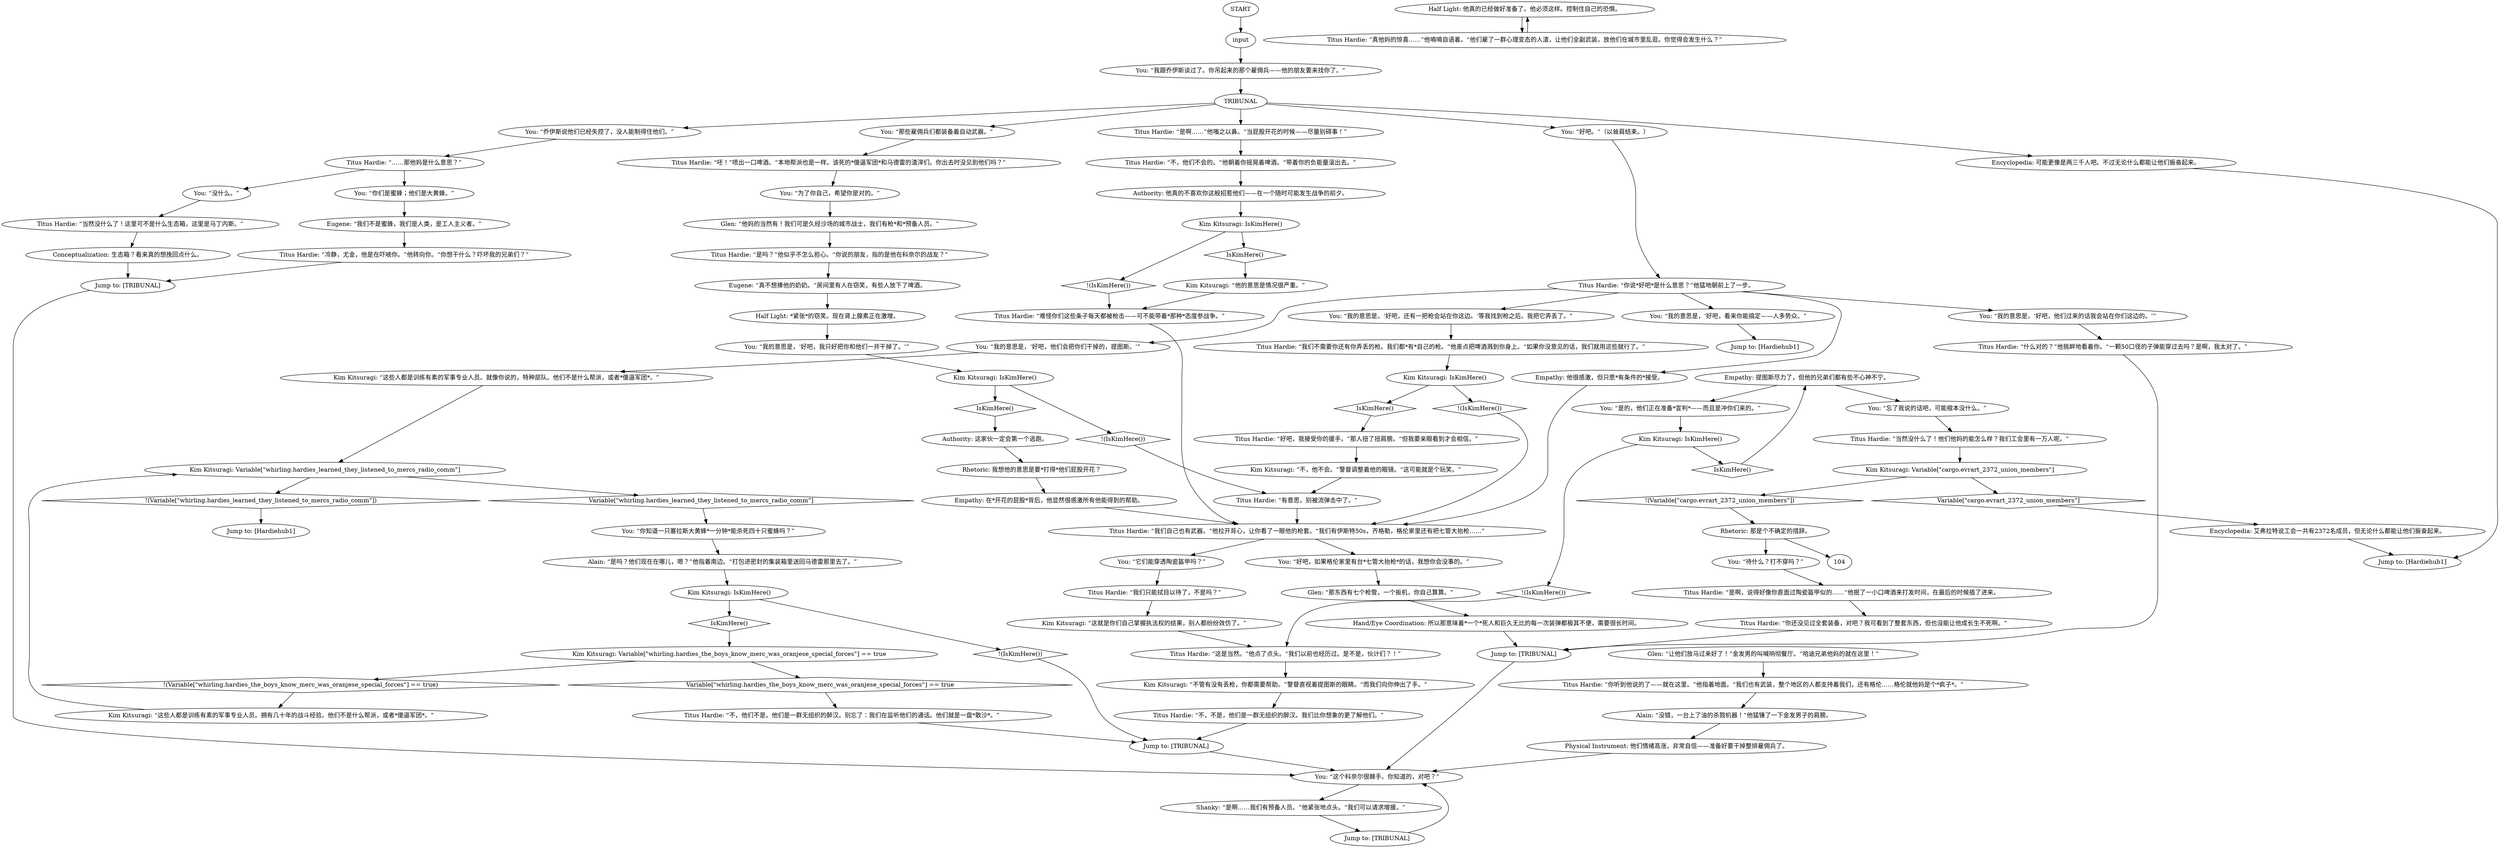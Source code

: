 # WHIRLING F1 /  MERC TRIBUNAL WARNING
# WARNING THE BOYS ABOUT MERC TRIBUNAL
# ==================================================
digraph G {
	  0 [label="START"];
	  1 [label="input"];
	  2 [label="You: “我的意思是，‘好吧，还有一把枪会站在你这边。’等我找到枪之后。我把它弄丢了。”"];
	  3 [label="Kim Kitsuragi: IsKimHere()"];
	  4 [label="IsKimHere()", shape=diamond];
	  5 [label="!(IsKimHere())", shape=diamond];
	  6 [label="Kim Kitsuragi: “这些人都是训练有素的军事专业人员。拥有几十年的战斗经验。他们不是什么帮派，或者*傻逼军团*。”"];
	  7 [label="You: “是的，他们正在准备*宣判*——而且是冲你们来的。”"];
	  8 [label="You: “你们是蜜蜂；他们是大黄蜂。”"];
	  9 [label="Jump to: [TRIBUNAL]"];
	  10 [label="Conceptualization: 生态箱？看来真的想挽回点什么。"];
	  11 [label="Empathy: 在*开花的屁股*背后，他显然很感激所有他能得到的帮助。"];
	  12 [label="You: “我跟乔伊斯谈过了。你吊起来的那个雇佣兵——他的朋友要来找你了。”"];
	  13 [label="You: “好吧。”（以耸肩结束。）"];
	  14 [label="You: “它们能穿透陶瓷盔甲吗？”"];
	  15 [label="You: “乔伊斯说他们已经失控了，没人能制得住他们。”"];
	  16 [label="You: “好吧，如果格伦家里有台*七管大抬枪*的话，我想你会没事的。”"];
	  17 [label="Half Light: *紧张*的窃笑。现在肾上腺素正在激增。"];
	  18 [label="Titus Hardie: “当然没什么了！他们他妈的能怎么样？我们工会里有一万人呢。“"];
	  19 [label="Titus Hardie: “难怪你们这些条子每天都被枪击——可不能带着*那种*态度参战争。”"];
	  20 [label="Jump to: [TRIBUNAL]"];
	  21 [label="Kim Kitsuragi: IsKimHere()"];
	  22 [label="IsKimHere()", shape=diamond];
	  23 [label="!(IsKimHere())", shape=diamond];
	  24 [label="Kim Kitsuragi: “他的意思是情况很严重。”"];
	  25 [label="Kim Kitsuragi: IsKimHere()"];
	  26 [label="IsKimHere()", shape=diamond];
	  27 [label="!(IsKimHere())", shape=diamond];
	  28 [label="Encyclopedia: 艾弗拉特说工会一共有2372名成员，但无论什么都能让他们振奋起来。"];
	  29 [label="Glen: “那东西有七个枪管，一个扳机，你自己算算。”"];
	  30 [label="Kim Kitsuragi: Variable[\"whirling.hardies_learned_they_listened_to_mercs_radio_comm\"]"];
	  31 [label="Variable[\"whirling.hardies_learned_they_listened_to_mercs_radio_comm\"]", shape=diamond];
	  32 [label="!(Variable[\"whirling.hardies_learned_they_listened_to_mercs_radio_comm\"])", shape=diamond];
	  33 [label="Alain: “没错，一台上了油的杀戮机器！”他猛锤了一下金发男子的肩膀。"];
	  34 [label="Physical Instrument: 他们情绪高涨，非常自信——准备好要干掉整排雇佣兵了。"];
	  35 [label="You: “我的意思是，‘好吧，看来你能搞定——人多势众。”"];
	  36 [label="Jump to: [TRIBUNAL]"];
	  37 [label="Titus Hardie: “你听到他说的了——就在这里。”他指着地面。“我们也有武装，整个地区的人都支持着我们，还有格伦……格伦就他妈是个*疯子*。”"];
	  38 [label="Jump to: [Hardiehub1]"];
	  39 [label="You: “我的意思是，‘好吧，他们会把你们干掉的，提图斯。’”"];
	  40 [label="You: “我的意思是，‘好吧，他们过来的话我会站在你们这边的。’”"];
	  41 [label="Titus Hardie: “是啊，说得好像你直面过陶瓷盔甲似的……”他抿了一小口啤酒来打发时间，在最后的时候插了进来。"];
	  42 [label="You: “那些雇佣兵们都装备着自动武器。”"];
	  43 [label="Eugene: “真不想揍他的奶奶。”房间里有人在窃笑，有些人放下了啤酒。"];
	  44 [label="Titus Hardie: “当然没什么了！这里可不是什么生态箱，这里是马丁内斯。”"];
	  45 [label="Titus Hardie: “你说*好吧*是什么意思？”他猛地朝前上了一步。"];
	  46 [label="Titus Hardie: “我们不需要你还有你弄丢的枪。我们都*有*自己的枪。”他差点把啤酒溅到你身上。“如果你没意见的话，我们就用这些就行了。”"];
	  47 [label="Titus Hardie: “有意思，别被流弹击中了。”"];
	  48 [label="You: “待什么？打不穿吗？”"];
	  49 [label="Kim Kitsuragi: Variable[\"cargo.evrart_2372_union_members\"]"];
	  50 [label="Variable[\"cargo.evrart_2372_union_members\"]", shape=diamond];
	  51 [label="!(Variable[\"cargo.evrart_2372_union_members\"])", shape=diamond];
	  52 [label="Titus Hardie: “冷静，尤金，他是在吓唬你。”他转向你。“你想干什么？吓坏我的兄弟们？”"];
	  53 [label="Kim Kitsuragi: IsKimHere()"];
	  54 [label="IsKimHere()", shape=diamond];
	  55 [label="!(IsKimHere())", shape=diamond];
	  56 [label="Authority: 他真的不喜欢你这般招惹他们——在一个随时可能发生战争的前夕。"];
	  57 [label="Kim Kitsuragi: IsKimHere()"];
	  58 [label="IsKimHere()", shape=diamond];
	  59 [label="!(IsKimHere())", shape=diamond];
	  60 [label="Hand/Eye Coordination: 所以那意味着*一个*死人和巨久无比的每一次装弹都极其不便，需要很长时间。"];
	  61 [label="Titus Hardie: “你还没见过全套装备，对吧？我可看到了整套东西，但也没能让他成长生不死啊。”"];
	  62 [label="Half Light: 他真的已经做好准备了。他必须这样。控制住自己的恐惧。"];
	  63 [label="You: “忘了我说的话吧，可能根本没什么。”"];
	  64 [label="Eugene: “我们不是蜜蜂，我们是人类，是工人主义者。”"];
	  65 [label="Titus Hardie: “我们只能拭目以待了，不是吗？”"];
	  66 [label="You: “没什么。”"];
	  67 [label="Kim Kitsuragi: Variable[\"whirling.hardies_the_boys_know_merc_was_oranjese_special_forces\"] == true"];
	  68 [label="Variable[\"whirling.hardies_the_boys_know_merc_was_oranjese_special_forces\"] == true", shape=diamond];
	  69 [label="!(Variable[\"whirling.hardies_the_boys_know_merc_was_oranjese_special_forces\"] == true)", shape=diamond];
	  70 [label="Glen: “让他们放马过来好了！”金发男的叫喊响彻餐厅。“哈迪兄弟他妈的就在这里！”"];
	  71 [label="Titus Hardie: “这是当然。”他点了点头。“我们以前也经历过。是不是，伙计们？！”"];
	  72 [label="Jump to: [Hardiehub1]"];
	  73 [label="Rhetoric: 我想他的意思是要*打得*他们屁股开花？"];
	  74 [label="Titus Hardie: “不，他们不会的。”他朝着你摇晃着啤酒。“带着你的负能量滚出去。”"];
	  75 [label="Kim Kitsuragi: “这些人都是训练有素的军事专业人员。就像你说的，特种部队。他们不是什么帮派，或者*傻逼军团*。”"];
	  76 [label="Titus Hardie: “不，他们不是。他们是一群无组织的醉汉。别忘了：我们在监听他们的通话。他们就是一盘*散沙*。”"];
	  77 [label="You: “你知道一只塞拉斯大黄蜂*一分钟*能杀死四十只蜜蜂吗？”"];
	  78 [label="Titus Hardie: “是啊……”他嗤之以鼻。“当屁股开花的时候——尽量别碍事！”"];
	  79 [label="Titus Hardie: “什么对的？”他挑衅地看着你。“一颗50口径的子弹能穿过去吗？是啊，我太对了。”"];
	  80 [label="Glen: “他妈的当然有！我们可是久经沙场的城市战士，我们有枪*和*预备人员。”"];
	  81 [label="Kim Kitsuragi: “不管有没有丢枪，你都需要帮助。”警督直视着提图斯的眼睛。“而我们向你伸出了手。”"];
	  82 [label="Titus Hardie: “好吧，我接受你的援手。”那人扭了扭肩膀。“但我要亲眼看到才会相信。”"];
	  83 [label="Titus Hardie: “不，不是，他们是一群无组织的醉汉。我们比你想象的更了解他们。”"];
	  84 [label="Jump to: [Hardiehub1]"];
	  85 [label="Titus Hardie: “我们自己也有武器。”他拉开背心，让你看了一眼他的枪套。“我们有伊斯特50s，齐格勒，格伦家里还有把七管大抬枪……”"];
	  86 [label="Titus Hardie: “呸！”喷出一口啤酒。“本地帮派也是一样。该死的*傻逼军团*和马德雷的渣滓们。你出去时没见到他们吗？”"];
	  87 [label="Shanky: “是啊……我们有预备人员。”他紧张地点头。“我们可以请求增援。”"];
	  88 [label="Titus Hardie: “是吗？”他似乎不怎么担心。“你说的朋友，指的是他在科奈尔的战友？”"];
	  89 [label="TRIBUNAL"];
	  90 [label="You: “这个科奈尔很棘手。你知道的，对吧？”"];
	  91 [label="Encyclopedia: 可能更像是两三千人吧。不过无论什么都能让他们振奋起来。"];
	  92 [label="Rhetoric: 那是个不确定的措辞。"];
	  93 [label="Kim Kitsuragi: “这就是你们自己掌握执法权的结果，别人都纷纷效仿了。”"];
	  94 [label="Empathy: 提图斯尽力了，但他的兄弟们都有些不心神不宁。"];
	  95 [label="You: “我的意思是，‘好吧，我只好把你和他们一并干掉了。’”"];
	  96 [label="Empathy: 他很感激，但只愿*有条件的*接受。"];
	  97 [label="Kim Kitsuragi: “不，他不会。”警督调整着他的眼镜。“这可能就是个玩笑。”"];
	  98 [label="Authority: 这家伙一定会第一个逃跑。"];
	  99 [label="Jump to: [TRIBUNAL]"];
	  100 [label="Titus Hardie: “真他妈的惊喜……”他喃喃自语着。“他们雇了一群心理变态的人渣，让他们全副武装，放他们在城市里乱逛。你觉得会发生什么？”"];
	  101 [label="Titus Hardie: “……那他妈是什么意思？”"];
	  102 [label="Alain: “是吗？他们现在在哪儿，嗯？”他指着南边。“打包进密封的集装箱里送回马德雷那里去了。”"];
	  103 [label="You: “为了你自己，希望你是对的。”"];
	  0 -> 1
	  1 -> 12
	  2 -> 46
	  3 -> 4
	  3 -> 5
	  4 -> 67
	  5 -> 20
	  6 -> 30
	  7 -> 25
	  8 -> 64
	  9 -> 90
	  10 -> 9
	  11 -> 85
	  12 -> 89
	  13 -> 45
	  14 -> 65
	  15 -> 101
	  16 -> 29
	  17 -> 95
	  18 -> 49
	  19 -> 85
	  20 -> 90
	  21 -> 22
	  21 -> 23
	  22 -> 98
	  23 -> 47
	  24 -> 19
	  25 -> 26
	  25 -> 27
	  26 -> 94
	  27 -> 71
	  28 -> 38
	  29 -> 60
	  30 -> 32
	  30 -> 31
	  31 -> 77
	  32 -> 84
	  33 -> 34
	  34 -> 90
	  35 -> 72
	  36 -> 90
	  37 -> 33
	  39 -> 75
	  40 -> 79
	  41 -> 61
	  42 -> 86
	  43 -> 17
	  44 -> 10
	  45 -> 96
	  45 -> 2
	  45 -> 35
	  45 -> 39
	  45 -> 40
	  46 -> 53
	  47 -> 85
	  48 -> 41
	  49 -> 50
	  49 -> 51
	  50 -> 28
	  51 -> 92
	  52 -> 9
	  53 -> 54
	  53 -> 55
	  54 -> 82
	  55 -> 85
	  56 -> 57
	  57 -> 58
	  57 -> 59
	  58 -> 24
	  59 -> 19
	  60 -> 36
	  61 -> 36
	  62 -> 100
	  63 -> 18
	  64 -> 52
	  65 -> 93
	  66 -> 44
	  67 -> 68
	  67 -> 69
	  68 -> 76
	  69 -> 6
	  70 -> 37
	  71 -> 81
	  73 -> 11
	  74 -> 56
	  75 -> 30
	  76 -> 20
	  77 -> 102
	  78 -> 74
	  79 -> 36
	  80 -> 88
	  81 -> 83
	  82 -> 97
	  83 -> 20
	  85 -> 16
	  85 -> 14
	  86 -> 103
	  87 -> 99
	  88 -> 43
	  89 -> 42
	  89 -> 13
	  89 -> 78
	  89 -> 15
	  89 -> 91
	  90 -> 87
	  91 -> 38
	  92 -> 48
	  92 -> 104
	  93 -> 71
	  94 -> 63
	  94 -> 7
	  95 -> 21
	  96 -> 85
	  97 -> 47
	  98 -> 73
	  99 -> 90
	  100 -> 62
	  101 -> 8
	  101 -> 66
	  102 -> 3
	  103 -> 80
}


